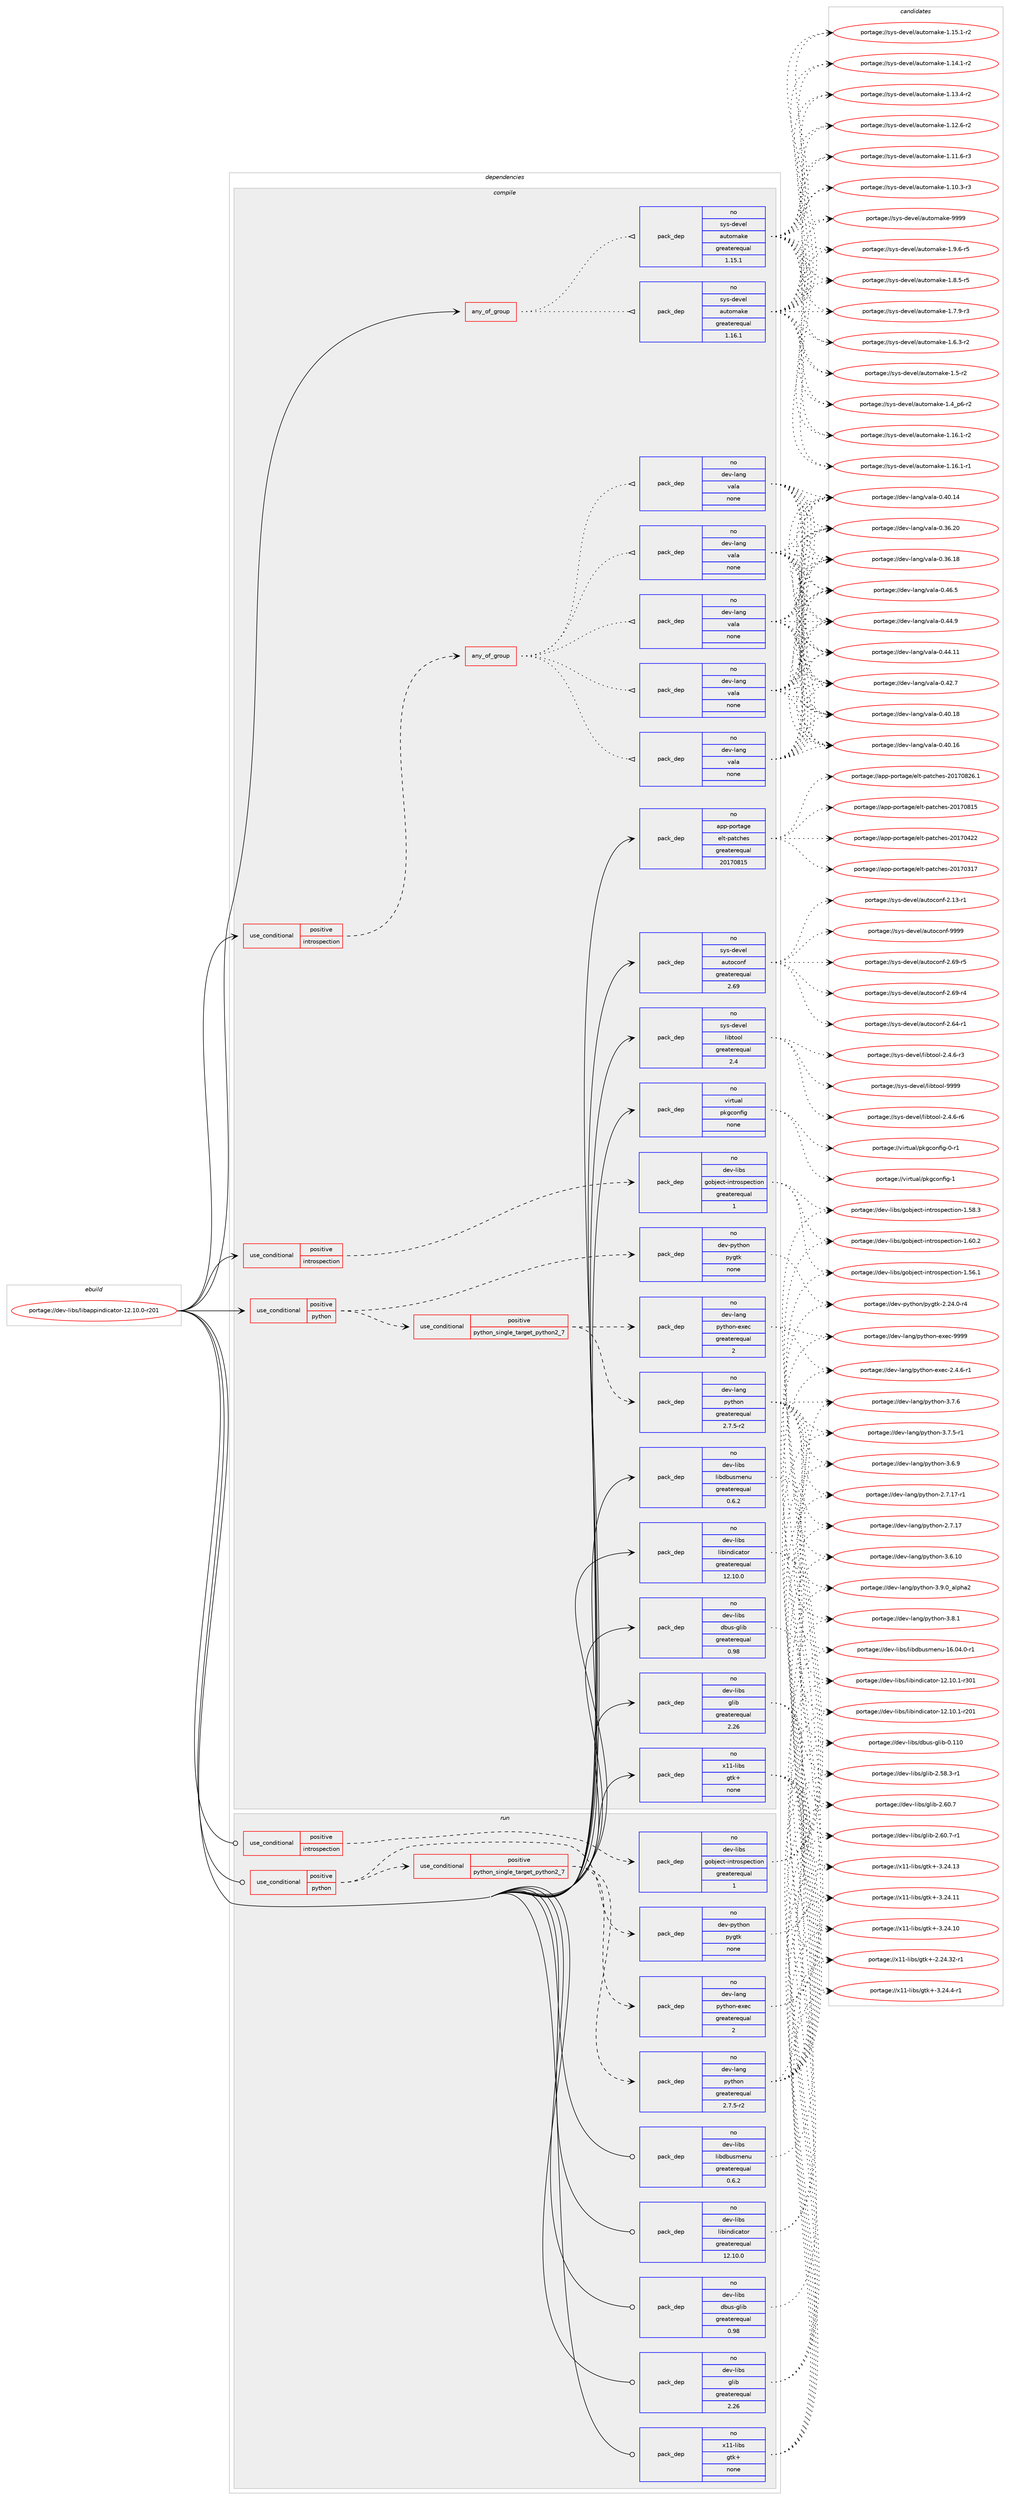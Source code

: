 digraph prolog {

# *************
# Graph options
# *************

newrank=true;
concentrate=true;
compound=true;
graph [rankdir=LR,fontname=Helvetica,fontsize=10,ranksep=1.5];#, ranksep=2.5, nodesep=0.2];
edge  [arrowhead=vee];
node  [fontname=Helvetica,fontsize=10];

# **********
# The ebuild
# **********

subgraph cluster_leftcol {
color=gray;
label=<<i>ebuild</i>>;
id [label="portage://dev-libs/libappindicator-12.10.0-r201", color=red, width=4, href="../dev-libs/libappindicator-12.10.0-r201.svg"];
}

# ****************
# The dependencies
# ****************

subgraph cluster_midcol {
color=gray;
label=<<i>dependencies</i>>;
subgraph cluster_compile {
fillcolor="#eeeeee";
style=filled;
label=<<i>compile</i>>;
subgraph any5075 {
dependency513601 [label=<<TABLE BORDER="0" CELLBORDER="1" CELLSPACING="0" CELLPADDING="4"><TR><TD CELLPADDING="10">any_of_group</TD></TR></TABLE>>, shape=none, color=red];subgraph pack382724 {
dependency513602 [label=<<TABLE BORDER="0" CELLBORDER="1" CELLSPACING="0" CELLPADDING="4" WIDTH="220"><TR><TD ROWSPAN="6" CELLPADDING="30">pack_dep</TD></TR><TR><TD WIDTH="110">no</TD></TR><TR><TD>sys-devel</TD></TR><TR><TD>automake</TD></TR><TR><TD>greaterequal</TD></TR><TR><TD>1.16.1</TD></TR></TABLE>>, shape=none, color=blue];
}
dependency513601:e -> dependency513602:w [weight=20,style="dotted",arrowhead="oinv"];
subgraph pack382725 {
dependency513603 [label=<<TABLE BORDER="0" CELLBORDER="1" CELLSPACING="0" CELLPADDING="4" WIDTH="220"><TR><TD ROWSPAN="6" CELLPADDING="30">pack_dep</TD></TR><TR><TD WIDTH="110">no</TD></TR><TR><TD>sys-devel</TD></TR><TR><TD>automake</TD></TR><TR><TD>greaterequal</TD></TR><TR><TD>1.15.1</TD></TR></TABLE>>, shape=none, color=blue];
}
dependency513601:e -> dependency513603:w [weight=20,style="dotted",arrowhead="oinv"];
}
id:e -> dependency513601:w [weight=20,style="solid",arrowhead="vee"];
subgraph cond125567 {
dependency513604 [label=<<TABLE BORDER="0" CELLBORDER="1" CELLSPACING="0" CELLPADDING="4"><TR><TD ROWSPAN="3" CELLPADDING="10">use_conditional</TD></TR><TR><TD>positive</TD></TR><TR><TD>introspection</TD></TR></TABLE>>, shape=none, color=red];
subgraph any5076 {
dependency513605 [label=<<TABLE BORDER="0" CELLBORDER="1" CELLSPACING="0" CELLPADDING="4"><TR><TD CELLPADDING="10">any_of_group</TD></TR></TABLE>>, shape=none, color=red];subgraph pack382726 {
dependency513606 [label=<<TABLE BORDER="0" CELLBORDER="1" CELLSPACING="0" CELLPADDING="4" WIDTH="220"><TR><TD ROWSPAN="6" CELLPADDING="30">pack_dep</TD></TR><TR><TD WIDTH="110">no</TD></TR><TR><TD>dev-lang</TD></TR><TR><TD>vala</TD></TR><TR><TD>none</TD></TR><TR><TD></TD></TR></TABLE>>, shape=none, color=blue];
}
dependency513605:e -> dependency513606:w [weight=20,style="dotted",arrowhead="oinv"];
subgraph pack382727 {
dependency513607 [label=<<TABLE BORDER="0" CELLBORDER="1" CELLSPACING="0" CELLPADDING="4" WIDTH="220"><TR><TD ROWSPAN="6" CELLPADDING="30">pack_dep</TD></TR><TR><TD WIDTH="110">no</TD></TR><TR><TD>dev-lang</TD></TR><TR><TD>vala</TD></TR><TR><TD>none</TD></TR><TR><TD></TD></TR></TABLE>>, shape=none, color=blue];
}
dependency513605:e -> dependency513607:w [weight=20,style="dotted",arrowhead="oinv"];
subgraph pack382728 {
dependency513608 [label=<<TABLE BORDER="0" CELLBORDER="1" CELLSPACING="0" CELLPADDING="4" WIDTH="220"><TR><TD ROWSPAN="6" CELLPADDING="30">pack_dep</TD></TR><TR><TD WIDTH="110">no</TD></TR><TR><TD>dev-lang</TD></TR><TR><TD>vala</TD></TR><TR><TD>none</TD></TR><TR><TD></TD></TR></TABLE>>, shape=none, color=blue];
}
dependency513605:e -> dependency513608:w [weight=20,style="dotted",arrowhead="oinv"];
subgraph pack382729 {
dependency513609 [label=<<TABLE BORDER="0" CELLBORDER="1" CELLSPACING="0" CELLPADDING="4" WIDTH="220"><TR><TD ROWSPAN="6" CELLPADDING="30">pack_dep</TD></TR><TR><TD WIDTH="110">no</TD></TR><TR><TD>dev-lang</TD></TR><TR><TD>vala</TD></TR><TR><TD>none</TD></TR><TR><TD></TD></TR></TABLE>>, shape=none, color=blue];
}
dependency513605:e -> dependency513609:w [weight=20,style="dotted",arrowhead="oinv"];
subgraph pack382730 {
dependency513610 [label=<<TABLE BORDER="0" CELLBORDER="1" CELLSPACING="0" CELLPADDING="4" WIDTH="220"><TR><TD ROWSPAN="6" CELLPADDING="30">pack_dep</TD></TR><TR><TD WIDTH="110">no</TD></TR><TR><TD>dev-lang</TD></TR><TR><TD>vala</TD></TR><TR><TD>none</TD></TR><TR><TD></TD></TR></TABLE>>, shape=none, color=blue];
}
dependency513605:e -> dependency513610:w [weight=20,style="dotted",arrowhead="oinv"];
}
dependency513604:e -> dependency513605:w [weight=20,style="dashed",arrowhead="vee"];
}
id:e -> dependency513604:w [weight=20,style="solid",arrowhead="vee"];
subgraph cond125568 {
dependency513611 [label=<<TABLE BORDER="0" CELLBORDER="1" CELLSPACING="0" CELLPADDING="4"><TR><TD ROWSPAN="3" CELLPADDING="10">use_conditional</TD></TR><TR><TD>positive</TD></TR><TR><TD>introspection</TD></TR></TABLE>>, shape=none, color=red];
subgraph pack382731 {
dependency513612 [label=<<TABLE BORDER="0" CELLBORDER="1" CELLSPACING="0" CELLPADDING="4" WIDTH="220"><TR><TD ROWSPAN="6" CELLPADDING="30">pack_dep</TD></TR><TR><TD WIDTH="110">no</TD></TR><TR><TD>dev-libs</TD></TR><TR><TD>gobject-introspection</TD></TR><TR><TD>greaterequal</TD></TR><TR><TD>1</TD></TR></TABLE>>, shape=none, color=blue];
}
dependency513611:e -> dependency513612:w [weight=20,style="dashed",arrowhead="vee"];
}
id:e -> dependency513611:w [weight=20,style="solid",arrowhead="vee"];
subgraph cond125569 {
dependency513613 [label=<<TABLE BORDER="0" CELLBORDER="1" CELLSPACING="0" CELLPADDING="4"><TR><TD ROWSPAN="3" CELLPADDING="10">use_conditional</TD></TR><TR><TD>positive</TD></TR><TR><TD>python</TD></TR></TABLE>>, shape=none, color=red];
subgraph cond125570 {
dependency513614 [label=<<TABLE BORDER="0" CELLBORDER="1" CELLSPACING="0" CELLPADDING="4"><TR><TD ROWSPAN="3" CELLPADDING="10">use_conditional</TD></TR><TR><TD>positive</TD></TR><TR><TD>python_single_target_python2_7</TD></TR></TABLE>>, shape=none, color=red];
subgraph pack382732 {
dependency513615 [label=<<TABLE BORDER="0" CELLBORDER="1" CELLSPACING="0" CELLPADDING="4" WIDTH="220"><TR><TD ROWSPAN="6" CELLPADDING="30">pack_dep</TD></TR><TR><TD WIDTH="110">no</TD></TR><TR><TD>dev-lang</TD></TR><TR><TD>python</TD></TR><TR><TD>greaterequal</TD></TR><TR><TD>2.7.5-r2</TD></TR></TABLE>>, shape=none, color=blue];
}
dependency513614:e -> dependency513615:w [weight=20,style="dashed",arrowhead="vee"];
subgraph pack382733 {
dependency513616 [label=<<TABLE BORDER="0" CELLBORDER="1" CELLSPACING="0" CELLPADDING="4" WIDTH="220"><TR><TD ROWSPAN="6" CELLPADDING="30">pack_dep</TD></TR><TR><TD WIDTH="110">no</TD></TR><TR><TD>dev-lang</TD></TR><TR><TD>python-exec</TD></TR><TR><TD>greaterequal</TD></TR><TR><TD>2</TD></TR></TABLE>>, shape=none, color=blue];
}
dependency513614:e -> dependency513616:w [weight=20,style="dashed",arrowhead="vee"];
}
dependency513613:e -> dependency513614:w [weight=20,style="dashed",arrowhead="vee"];
subgraph pack382734 {
dependency513617 [label=<<TABLE BORDER="0" CELLBORDER="1" CELLSPACING="0" CELLPADDING="4" WIDTH="220"><TR><TD ROWSPAN="6" CELLPADDING="30">pack_dep</TD></TR><TR><TD WIDTH="110">no</TD></TR><TR><TD>dev-python</TD></TR><TR><TD>pygtk</TD></TR><TR><TD>none</TD></TR><TR><TD></TD></TR></TABLE>>, shape=none, color=blue];
}
dependency513613:e -> dependency513617:w [weight=20,style="dashed",arrowhead="vee"];
}
id:e -> dependency513613:w [weight=20,style="solid",arrowhead="vee"];
subgraph pack382735 {
dependency513618 [label=<<TABLE BORDER="0" CELLBORDER="1" CELLSPACING="0" CELLPADDING="4" WIDTH="220"><TR><TD ROWSPAN="6" CELLPADDING="30">pack_dep</TD></TR><TR><TD WIDTH="110">no</TD></TR><TR><TD>app-portage</TD></TR><TR><TD>elt-patches</TD></TR><TR><TD>greaterequal</TD></TR><TR><TD>20170815</TD></TR></TABLE>>, shape=none, color=blue];
}
id:e -> dependency513618:w [weight=20,style="solid",arrowhead="vee"];
subgraph pack382736 {
dependency513619 [label=<<TABLE BORDER="0" CELLBORDER="1" CELLSPACING="0" CELLPADDING="4" WIDTH="220"><TR><TD ROWSPAN="6" CELLPADDING="30">pack_dep</TD></TR><TR><TD WIDTH="110">no</TD></TR><TR><TD>dev-libs</TD></TR><TR><TD>dbus-glib</TD></TR><TR><TD>greaterequal</TD></TR><TR><TD>0.98</TD></TR></TABLE>>, shape=none, color=blue];
}
id:e -> dependency513619:w [weight=20,style="solid",arrowhead="vee"];
subgraph pack382737 {
dependency513620 [label=<<TABLE BORDER="0" CELLBORDER="1" CELLSPACING="0" CELLPADDING="4" WIDTH="220"><TR><TD ROWSPAN="6" CELLPADDING="30">pack_dep</TD></TR><TR><TD WIDTH="110">no</TD></TR><TR><TD>dev-libs</TD></TR><TR><TD>glib</TD></TR><TR><TD>greaterequal</TD></TR><TR><TD>2.26</TD></TR></TABLE>>, shape=none, color=blue];
}
id:e -> dependency513620:w [weight=20,style="solid",arrowhead="vee"];
subgraph pack382738 {
dependency513621 [label=<<TABLE BORDER="0" CELLBORDER="1" CELLSPACING="0" CELLPADDING="4" WIDTH="220"><TR><TD ROWSPAN="6" CELLPADDING="30">pack_dep</TD></TR><TR><TD WIDTH="110">no</TD></TR><TR><TD>dev-libs</TD></TR><TR><TD>libdbusmenu</TD></TR><TR><TD>greaterequal</TD></TR><TR><TD>0.6.2</TD></TR></TABLE>>, shape=none, color=blue];
}
id:e -> dependency513621:w [weight=20,style="solid",arrowhead="vee"];
subgraph pack382739 {
dependency513622 [label=<<TABLE BORDER="0" CELLBORDER="1" CELLSPACING="0" CELLPADDING="4" WIDTH="220"><TR><TD ROWSPAN="6" CELLPADDING="30">pack_dep</TD></TR><TR><TD WIDTH="110">no</TD></TR><TR><TD>dev-libs</TD></TR><TR><TD>libindicator</TD></TR><TR><TD>greaterequal</TD></TR><TR><TD>12.10.0</TD></TR></TABLE>>, shape=none, color=blue];
}
id:e -> dependency513622:w [weight=20,style="solid",arrowhead="vee"];
subgraph pack382740 {
dependency513623 [label=<<TABLE BORDER="0" CELLBORDER="1" CELLSPACING="0" CELLPADDING="4" WIDTH="220"><TR><TD ROWSPAN="6" CELLPADDING="30">pack_dep</TD></TR><TR><TD WIDTH="110">no</TD></TR><TR><TD>sys-devel</TD></TR><TR><TD>autoconf</TD></TR><TR><TD>greaterequal</TD></TR><TR><TD>2.69</TD></TR></TABLE>>, shape=none, color=blue];
}
id:e -> dependency513623:w [weight=20,style="solid",arrowhead="vee"];
subgraph pack382741 {
dependency513624 [label=<<TABLE BORDER="0" CELLBORDER="1" CELLSPACING="0" CELLPADDING="4" WIDTH="220"><TR><TD ROWSPAN="6" CELLPADDING="30">pack_dep</TD></TR><TR><TD WIDTH="110">no</TD></TR><TR><TD>sys-devel</TD></TR><TR><TD>libtool</TD></TR><TR><TD>greaterequal</TD></TR><TR><TD>2.4</TD></TR></TABLE>>, shape=none, color=blue];
}
id:e -> dependency513624:w [weight=20,style="solid",arrowhead="vee"];
subgraph pack382742 {
dependency513625 [label=<<TABLE BORDER="0" CELLBORDER="1" CELLSPACING="0" CELLPADDING="4" WIDTH="220"><TR><TD ROWSPAN="6" CELLPADDING="30">pack_dep</TD></TR><TR><TD WIDTH="110">no</TD></TR><TR><TD>virtual</TD></TR><TR><TD>pkgconfig</TD></TR><TR><TD>none</TD></TR><TR><TD></TD></TR></TABLE>>, shape=none, color=blue];
}
id:e -> dependency513625:w [weight=20,style="solid",arrowhead="vee"];
subgraph pack382743 {
dependency513626 [label=<<TABLE BORDER="0" CELLBORDER="1" CELLSPACING="0" CELLPADDING="4" WIDTH="220"><TR><TD ROWSPAN="6" CELLPADDING="30">pack_dep</TD></TR><TR><TD WIDTH="110">no</TD></TR><TR><TD>x11-libs</TD></TR><TR><TD>gtk+</TD></TR><TR><TD>none</TD></TR><TR><TD></TD></TR></TABLE>>, shape=none, color=blue];
}
id:e -> dependency513626:w [weight=20,style="solid",arrowhead="vee"];
}
subgraph cluster_compileandrun {
fillcolor="#eeeeee";
style=filled;
label=<<i>compile and run</i>>;
}
subgraph cluster_run {
fillcolor="#eeeeee";
style=filled;
label=<<i>run</i>>;
subgraph cond125571 {
dependency513627 [label=<<TABLE BORDER="0" CELLBORDER="1" CELLSPACING="0" CELLPADDING="4"><TR><TD ROWSPAN="3" CELLPADDING="10">use_conditional</TD></TR><TR><TD>positive</TD></TR><TR><TD>introspection</TD></TR></TABLE>>, shape=none, color=red];
subgraph pack382744 {
dependency513628 [label=<<TABLE BORDER="0" CELLBORDER="1" CELLSPACING="0" CELLPADDING="4" WIDTH="220"><TR><TD ROWSPAN="6" CELLPADDING="30">pack_dep</TD></TR><TR><TD WIDTH="110">no</TD></TR><TR><TD>dev-libs</TD></TR><TR><TD>gobject-introspection</TD></TR><TR><TD>greaterequal</TD></TR><TR><TD>1</TD></TR></TABLE>>, shape=none, color=blue];
}
dependency513627:e -> dependency513628:w [weight=20,style="dashed",arrowhead="vee"];
}
id:e -> dependency513627:w [weight=20,style="solid",arrowhead="odot"];
subgraph cond125572 {
dependency513629 [label=<<TABLE BORDER="0" CELLBORDER="1" CELLSPACING="0" CELLPADDING="4"><TR><TD ROWSPAN="3" CELLPADDING="10">use_conditional</TD></TR><TR><TD>positive</TD></TR><TR><TD>python</TD></TR></TABLE>>, shape=none, color=red];
subgraph cond125573 {
dependency513630 [label=<<TABLE BORDER="0" CELLBORDER="1" CELLSPACING="0" CELLPADDING="4"><TR><TD ROWSPAN="3" CELLPADDING="10">use_conditional</TD></TR><TR><TD>positive</TD></TR><TR><TD>python_single_target_python2_7</TD></TR></TABLE>>, shape=none, color=red];
subgraph pack382745 {
dependency513631 [label=<<TABLE BORDER="0" CELLBORDER="1" CELLSPACING="0" CELLPADDING="4" WIDTH="220"><TR><TD ROWSPAN="6" CELLPADDING="30">pack_dep</TD></TR><TR><TD WIDTH="110">no</TD></TR><TR><TD>dev-lang</TD></TR><TR><TD>python</TD></TR><TR><TD>greaterequal</TD></TR><TR><TD>2.7.5-r2</TD></TR></TABLE>>, shape=none, color=blue];
}
dependency513630:e -> dependency513631:w [weight=20,style="dashed",arrowhead="vee"];
subgraph pack382746 {
dependency513632 [label=<<TABLE BORDER="0" CELLBORDER="1" CELLSPACING="0" CELLPADDING="4" WIDTH="220"><TR><TD ROWSPAN="6" CELLPADDING="30">pack_dep</TD></TR><TR><TD WIDTH="110">no</TD></TR><TR><TD>dev-lang</TD></TR><TR><TD>python-exec</TD></TR><TR><TD>greaterequal</TD></TR><TR><TD>2</TD></TR></TABLE>>, shape=none, color=blue];
}
dependency513630:e -> dependency513632:w [weight=20,style="dashed",arrowhead="vee"];
}
dependency513629:e -> dependency513630:w [weight=20,style="dashed",arrowhead="vee"];
subgraph pack382747 {
dependency513633 [label=<<TABLE BORDER="0" CELLBORDER="1" CELLSPACING="0" CELLPADDING="4" WIDTH="220"><TR><TD ROWSPAN="6" CELLPADDING="30">pack_dep</TD></TR><TR><TD WIDTH="110">no</TD></TR><TR><TD>dev-python</TD></TR><TR><TD>pygtk</TD></TR><TR><TD>none</TD></TR><TR><TD></TD></TR></TABLE>>, shape=none, color=blue];
}
dependency513629:e -> dependency513633:w [weight=20,style="dashed",arrowhead="vee"];
}
id:e -> dependency513629:w [weight=20,style="solid",arrowhead="odot"];
subgraph pack382748 {
dependency513634 [label=<<TABLE BORDER="0" CELLBORDER="1" CELLSPACING="0" CELLPADDING="4" WIDTH="220"><TR><TD ROWSPAN="6" CELLPADDING="30">pack_dep</TD></TR><TR><TD WIDTH="110">no</TD></TR><TR><TD>dev-libs</TD></TR><TR><TD>dbus-glib</TD></TR><TR><TD>greaterequal</TD></TR><TR><TD>0.98</TD></TR></TABLE>>, shape=none, color=blue];
}
id:e -> dependency513634:w [weight=20,style="solid",arrowhead="odot"];
subgraph pack382749 {
dependency513635 [label=<<TABLE BORDER="0" CELLBORDER="1" CELLSPACING="0" CELLPADDING="4" WIDTH="220"><TR><TD ROWSPAN="6" CELLPADDING="30">pack_dep</TD></TR><TR><TD WIDTH="110">no</TD></TR><TR><TD>dev-libs</TD></TR><TR><TD>glib</TD></TR><TR><TD>greaterequal</TD></TR><TR><TD>2.26</TD></TR></TABLE>>, shape=none, color=blue];
}
id:e -> dependency513635:w [weight=20,style="solid",arrowhead="odot"];
subgraph pack382750 {
dependency513636 [label=<<TABLE BORDER="0" CELLBORDER="1" CELLSPACING="0" CELLPADDING="4" WIDTH="220"><TR><TD ROWSPAN="6" CELLPADDING="30">pack_dep</TD></TR><TR><TD WIDTH="110">no</TD></TR><TR><TD>dev-libs</TD></TR><TR><TD>libdbusmenu</TD></TR><TR><TD>greaterequal</TD></TR><TR><TD>0.6.2</TD></TR></TABLE>>, shape=none, color=blue];
}
id:e -> dependency513636:w [weight=20,style="solid",arrowhead="odot"];
subgraph pack382751 {
dependency513637 [label=<<TABLE BORDER="0" CELLBORDER="1" CELLSPACING="0" CELLPADDING="4" WIDTH="220"><TR><TD ROWSPAN="6" CELLPADDING="30">pack_dep</TD></TR><TR><TD WIDTH="110">no</TD></TR><TR><TD>dev-libs</TD></TR><TR><TD>libindicator</TD></TR><TR><TD>greaterequal</TD></TR><TR><TD>12.10.0</TD></TR></TABLE>>, shape=none, color=blue];
}
id:e -> dependency513637:w [weight=20,style="solid",arrowhead="odot"];
subgraph pack382752 {
dependency513638 [label=<<TABLE BORDER="0" CELLBORDER="1" CELLSPACING="0" CELLPADDING="4" WIDTH="220"><TR><TD ROWSPAN="6" CELLPADDING="30">pack_dep</TD></TR><TR><TD WIDTH="110">no</TD></TR><TR><TD>x11-libs</TD></TR><TR><TD>gtk+</TD></TR><TR><TD>none</TD></TR><TR><TD></TD></TR></TABLE>>, shape=none, color=blue];
}
id:e -> dependency513638:w [weight=20,style="solid",arrowhead="odot"];
}
}

# **************
# The candidates
# **************

subgraph cluster_choices {
rank=same;
color=gray;
label=<<i>candidates</i>>;

subgraph choice382724 {
color=black;
nodesep=1;
choice115121115451001011181011084797117116111109971071014557575757 [label="portage://sys-devel/automake-9999", color=red, width=4,href="../sys-devel/automake-9999.svg"];
choice115121115451001011181011084797117116111109971071014549465746544511453 [label="portage://sys-devel/automake-1.9.6-r5", color=red, width=4,href="../sys-devel/automake-1.9.6-r5.svg"];
choice115121115451001011181011084797117116111109971071014549465646534511453 [label="portage://sys-devel/automake-1.8.5-r5", color=red, width=4,href="../sys-devel/automake-1.8.5-r5.svg"];
choice115121115451001011181011084797117116111109971071014549465546574511451 [label="portage://sys-devel/automake-1.7.9-r3", color=red, width=4,href="../sys-devel/automake-1.7.9-r3.svg"];
choice115121115451001011181011084797117116111109971071014549465446514511450 [label="portage://sys-devel/automake-1.6.3-r2", color=red, width=4,href="../sys-devel/automake-1.6.3-r2.svg"];
choice11512111545100101118101108479711711611110997107101454946534511450 [label="portage://sys-devel/automake-1.5-r2", color=red, width=4,href="../sys-devel/automake-1.5-r2.svg"];
choice115121115451001011181011084797117116111109971071014549465295112544511450 [label="portage://sys-devel/automake-1.4_p6-r2", color=red, width=4,href="../sys-devel/automake-1.4_p6-r2.svg"];
choice11512111545100101118101108479711711611110997107101454946495446494511450 [label="portage://sys-devel/automake-1.16.1-r2", color=red, width=4,href="../sys-devel/automake-1.16.1-r2.svg"];
choice11512111545100101118101108479711711611110997107101454946495446494511449 [label="portage://sys-devel/automake-1.16.1-r1", color=red, width=4,href="../sys-devel/automake-1.16.1-r1.svg"];
choice11512111545100101118101108479711711611110997107101454946495346494511450 [label="portage://sys-devel/automake-1.15.1-r2", color=red, width=4,href="../sys-devel/automake-1.15.1-r2.svg"];
choice11512111545100101118101108479711711611110997107101454946495246494511450 [label="portage://sys-devel/automake-1.14.1-r2", color=red, width=4,href="../sys-devel/automake-1.14.1-r2.svg"];
choice11512111545100101118101108479711711611110997107101454946495146524511450 [label="portage://sys-devel/automake-1.13.4-r2", color=red, width=4,href="../sys-devel/automake-1.13.4-r2.svg"];
choice11512111545100101118101108479711711611110997107101454946495046544511450 [label="portage://sys-devel/automake-1.12.6-r2", color=red, width=4,href="../sys-devel/automake-1.12.6-r2.svg"];
choice11512111545100101118101108479711711611110997107101454946494946544511451 [label="portage://sys-devel/automake-1.11.6-r3", color=red, width=4,href="../sys-devel/automake-1.11.6-r3.svg"];
choice11512111545100101118101108479711711611110997107101454946494846514511451 [label="portage://sys-devel/automake-1.10.3-r3", color=red, width=4,href="../sys-devel/automake-1.10.3-r3.svg"];
dependency513602:e -> choice115121115451001011181011084797117116111109971071014557575757:w [style=dotted,weight="100"];
dependency513602:e -> choice115121115451001011181011084797117116111109971071014549465746544511453:w [style=dotted,weight="100"];
dependency513602:e -> choice115121115451001011181011084797117116111109971071014549465646534511453:w [style=dotted,weight="100"];
dependency513602:e -> choice115121115451001011181011084797117116111109971071014549465546574511451:w [style=dotted,weight="100"];
dependency513602:e -> choice115121115451001011181011084797117116111109971071014549465446514511450:w [style=dotted,weight="100"];
dependency513602:e -> choice11512111545100101118101108479711711611110997107101454946534511450:w [style=dotted,weight="100"];
dependency513602:e -> choice115121115451001011181011084797117116111109971071014549465295112544511450:w [style=dotted,weight="100"];
dependency513602:e -> choice11512111545100101118101108479711711611110997107101454946495446494511450:w [style=dotted,weight="100"];
dependency513602:e -> choice11512111545100101118101108479711711611110997107101454946495446494511449:w [style=dotted,weight="100"];
dependency513602:e -> choice11512111545100101118101108479711711611110997107101454946495346494511450:w [style=dotted,weight="100"];
dependency513602:e -> choice11512111545100101118101108479711711611110997107101454946495246494511450:w [style=dotted,weight="100"];
dependency513602:e -> choice11512111545100101118101108479711711611110997107101454946495146524511450:w [style=dotted,weight="100"];
dependency513602:e -> choice11512111545100101118101108479711711611110997107101454946495046544511450:w [style=dotted,weight="100"];
dependency513602:e -> choice11512111545100101118101108479711711611110997107101454946494946544511451:w [style=dotted,weight="100"];
dependency513602:e -> choice11512111545100101118101108479711711611110997107101454946494846514511451:w [style=dotted,weight="100"];
}
subgraph choice382725 {
color=black;
nodesep=1;
choice115121115451001011181011084797117116111109971071014557575757 [label="portage://sys-devel/automake-9999", color=red, width=4,href="../sys-devel/automake-9999.svg"];
choice115121115451001011181011084797117116111109971071014549465746544511453 [label="portage://sys-devel/automake-1.9.6-r5", color=red, width=4,href="../sys-devel/automake-1.9.6-r5.svg"];
choice115121115451001011181011084797117116111109971071014549465646534511453 [label="portage://sys-devel/automake-1.8.5-r5", color=red, width=4,href="../sys-devel/automake-1.8.5-r5.svg"];
choice115121115451001011181011084797117116111109971071014549465546574511451 [label="portage://sys-devel/automake-1.7.9-r3", color=red, width=4,href="../sys-devel/automake-1.7.9-r3.svg"];
choice115121115451001011181011084797117116111109971071014549465446514511450 [label="portage://sys-devel/automake-1.6.3-r2", color=red, width=4,href="../sys-devel/automake-1.6.3-r2.svg"];
choice11512111545100101118101108479711711611110997107101454946534511450 [label="portage://sys-devel/automake-1.5-r2", color=red, width=4,href="../sys-devel/automake-1.5-r2.svg"];
choice115121115451001011181011084797117116111109971071014549465295112544511450 [label="portage://sys-devel/automake-1.4_p6-r2", color=red, width=4,href="../sys-devel/automake-1.4_p6-r2.svg"];
choice11512111545100101118101108479711711611110997107101454946495446494511450 [label="portage://sys-devel/automake-1.16.1-r2", color=red, width=4,href="../sys-devel/automake-1.16.1-r2.svg"];
choice11512111545100101118101108479711711611110997107101454946495446494511449 [label="portage://sys-devel/automake-1.16.1-r1", color=red, width=4,href="../sys-devel/automake-1.16.1-r1.svg"];
choice11512111545100101118101108479711711611110997107101454946495346494511450 [label="portage://sys-devel/automake-1.15.1-r2", color=red, width=4,href="../sys-devel/automake-1.15.1-r2.svg"];
choice11512111545100101118101108479711711611110997107101454946495246494511450 [label="portage://sys-devel/automake-1.14.1-r2", color=red, width=4,href="../sys-devel/automake-1.14.1-r2.svg"];
choice11512111545100101118101108479711711611110997107101454946495146524511450 [label="portage://sys-devel/automake-1.13.4-r2", color=red, width=4,href="../sys-devel/automake-1.13.4-r2.svg"];
choice11512111545100101118101108479711711611110997107101454946495046544511450 [label="portage://sys-devel/automake-1.12.6-r2", color=red, width=4,href="../sys-devel/automake-1.12.6-r2.svg"];
choice11512111545100101118101108479711711611110997107101454946494946544511451 [label="portage://sys-devel/automake-1.11.6-r3", color=red, width=4,href="../sys-devel/automake-1.11.6-r3.svg"];
choice11512111545100101118101108479711711611110997107101454946494846514511451 [label="portage://sys-devel/automake-1.10.3-r3", color=red, width=4,href="../sys-devel/automake-1.10.3-r3.svg"];
dependency513603:e -> choice115121115451001011181011084797117116111109971071014557575757:w [style=dotted,weight="100"];
dependency513603:e -> choice115121115451001011181011084797117116111109971071014549465746544511453:w [style=dotted,weight="100"];
dependency513603:e -> choice115121115451001011181011084797117116111109971071014549465646534511453:w [style=dotted,weight="100"];
dependency513603:e -> choice115121115451001011181011084797117116111109971071014549465546574511451:w [style=dotted,weight="100"];
dependency513603:e -> choice115121115451001011181011084797117116111109971071014549465446514511450:w [style=dotted,weight="100"];
dependency513603:e -> choice11512111545100101118101108479711711611110997107101454946534511450:w [style=dotted,weight="100"];
dependency513603:e -> choice115121115451001011181011084797117116111109971071014549465295112544511450:w [style=dotted,weight="100"];
dependency513603:e -> choice11512111545100101118101108479711711611110997107101454946495446494511450:w [style=dotted,weight="100"];
dependency513603:e -> choice11512111545100101118101108479711711611110997107101454946495446494511449:w [style=dotted,weight="100"];
dependency513603:e -> choice11512111545100101118101108479711711611110997107101454946495346494511450:w [style=dotted,weight="100"];
dependency513603:e -> choice11512111545100101118101108479711711611110997107101454946495246494511450:w [style=dotted,weight="100"];
dependency513603:e -> choice11512111545100101118101108479711711611110997107101454946495146524511450:w [style=dotted,weight="100"];
dependency513603:e -> choice11512111545100101118101108479711711611110997107101454946495046544511450:w [style=dotted,weight="100"];
dependency513603:e -> choice11512111545100101118101108479711711611110997107101454946494946544511451:w [style=dotted,weight="100"];
dependency513603:e -> choice11512111545100101118101108479711711611110997107101454946494846514511451:w [style=dotted,weight="100"];
}
subgraph choice382726 {
color=black;
nodesep=1;
choice100101118451089711010347118971089745484652544653 [label="portage://dev-lang/vala-0.46.5", color=red, width=4,href="../dev-lang/vala-0.46.5.svg"];
choice100101118451089711010347118971089745484652524657 [label="portage://dev-lang/vala-0.44.9", color=red, width=4,href="../dev-lang/vala-0.44.9.svg"];
choice10010111845108971101034711897108974548465252464949 [label="portage://dev-lang/vala-0.44.11", color=red, width=4,href="../dev-lang/vala-0.44.11.svg"];
choice100101118451089711010347118971089745484652504655 [label="portage://dev-lang/vala-0.42.7", color=red, width=4,href="../dev-lang/vala-0.42.7.svg"];
choice10010111845108971101034711897108974548465248464956 [label="portage://dev-lang/vala-0.40.18", color=red, width=4,href="../dev-lang/vala-0.40.18.svg"];
choice10010111845108971101034711897108974548465248464954 [label="portage://dev-lang/vala-0.40.16", color=red, width=4,href="../dev-lang/vala-0.40.16.svg"];
choice10010111845108971101034711897108974548465248464952 [label="portage://dev-lang/vala-0.40.14", color=red, width=4,href="../dev-lang/vala-0.40.14.svg"];
choice10010111845108971101034711897108974548465154465048 [label="portage://dev-lang/vala-0.36.20", color=red, width=4,href="../dev-lang/vala-0.36.20.svg"];
choice10010111845108971101034711897108974548465154464956 [label="portage://dev-lang/vala-0.36.18", color=red, width=4,href="../dev-lang/vala-0.36.18.svg"];
dependency513606:e -> choice100101118451089711010347118971089745484652544653:w [style=dotted,weight="100"];
dependency513606:e -> choice100101118451089711010347118971089745484652524657:w [style=dotted,weight="100"];
dependency513606:e -> choice10010111845108971101034711897108974548465252464949:w [style=dotted,weight="100"];
dependency513606:e -> choice100101118451089711010347118971089745484652504655:w [style=dotted,weight="100"];
dependency513606:e -> choice10010111845108971101034711897108974548465248464956:w [style=dotted,weight="100"];
dependency513606:e -> choice10010111845108971101034711897108974548465248464954:w [style=dotted,weight="100"];
dependency513606:e -> choice10010111845108971101034711897108974548465248464952:w [style=dotted,weight="100"];
dependency513606:e -> choice10010111845108971101034711897108974548465154465048:w [style=dotted,weight="100"];
dependency513606:e -> choice10010111845108971101034711897108974548465154464956:w [style=dotted,weight="100"];
}
subgraph choice382727 {
color=black;
nodesep=1;
choice100101118451089711010347118971089745484652544653 [label="portage://dev-lang/vala-0.46.5", color=red, width=4,href="../dev-lang/vala-0.46.5.svg"];
choice100101118451089711010347118971089745484652524657 [label="portage://dev-lang/vala-0.44.9", color=red, width=4,href="../dev-lang/vala-0.44.9.svg"];
choice10010111845108971101034711897108974548465252464949 [label="portage://dev-lang/vala-0.44.11", color=red, width=4,href="../dev-lang/vala-0.44.11.svg"];
choice100101118451089711010347118971089745484652504655 [label="portage://dev-lang/vala-0.42.7", color=red, width=4,href="../dev-lang/vala-0.42.7.svg"];
choice10010111845108971101034711897108974548465248464956 [label="portage://dev-lang/vala-0.40.18", color=red, width=4,href="../dev-lang/vala-0.40.18.svg"];
choice10010111845108971101034711897108974548465248464954 [label="portage://dev-lang/vala-0.40.16", color=red, width=4,href="../dev-lang/vala-0.40.16.svg"];
choice10010111845108971101034711897108974548465248464952 [label="portage://dev-lang/vala-0.40.14", color=red, width=4,href="../dev-lang/vala-0.40.14.svg"];
choice10010111845108971101034711897108974548465154465048 [label="portage://dev-lang/vala-0.36.20", color=red, width=4,href="../dev-lang/vala-0.36.20.svg"];
choice10010111845108971101034711897108974548465154464956 [label="portage://dev-lang/vala-0.36.18", color=red, width=4,href="../dev-lang/vala-0.36.18.svg"];
dependency513607:e -> choice100101118451089711010347118971089745484652544653:w [style=dotted,weight="100"];
dependency513607:e -> choice100101118451089711010347118971089745484652524657:w [style=dotted,weight="100"];
dependency513607:e -> choice10010111845108971101034711897108974548465252464949:w [style=dotted,weight="100"];
dependency513607:e -> choice100101118451089711010347118971089745484652504655:w [style=dotted,weight="100"];
dependency513607:e -> choice10010111845108971101034711897108974548465248464956:w [style=dotted,weight="100"];
dependency513607:e -> choice10010111845108971101034711897108974548465248464954:w [style=dotted,weight="100"];
dependency513607:e -> choice10010111845108971101034711897108974548465248464952:w [style=dotted,weight="100"];
dependency513607:e -> choice10010111845108971101034711897108974548465154465048:w [style=dotted,weight="100"];
dependency513607:e -> choice10010111845108971101034711897108974548465154464956:w [style=dotted,weight="100"];
}
subgraph choice382728 {
color=black;
nodesep=1;
choice100101118451089711010347118971089745484652544653 [label="portage://dev-lang/vala-0.46.5", color=red, width=4,href="../dev-lang/vala-0.46.5.svg"];
choice100101118451089711010347118971089745484652524657 [label="portage://dev-lang/vala-0.44.9", color=red, width=4,href="../dev-lang/vala-0.44.9.svg"];
choice10010111845108971101034711897108974548465252464949 [label="portage://dev-lang/vala-0.44.11", color=red, width=4,href="../dev-lang/vala-0.44.11.svg"];
choice100101118451089711010347118971089745484652504655 [label="portage://dev-lang/vala-0.42.7", color=red, width=4,href="../dev-lang/vala-0.42.7.svg"];
choice10010111845108971101034711897108974548465248464956 [label="portage://dev-lang/vala-0.40.18", color=red, width=4,href="../dev-lang/vala-0.40.18.svg"];
choice10010111845108971101034711897108974548465248464954 [label="portage://dev-lang/vala-0.40.16", color=red, width=4,href="../dev-lang/vala-0.40.16.svg"];
choice10010111845108971101034711897108974548465248464952 [label="portage://dev-lang/vala-0.40.14", color=red, width=4,href="../dev-lang/vala-0.40.14.svg"];
choice10010111845108971101034711897108974548465154465048 [label="portage://dev-lang/vala-0.36.20", color=red, width=4,href="../dev-lang/vala-0.36.20.svg"];
choice10010111845108971101034711897108974548465154464956 [label="portage://dev-lang/vala-0.36.18", color=red, width=4,href="../dev-lang/vala-0.36.18.svg"];
dependency513608:e -> choice100101118451089711010347118971089745484652544653:w [style=dotted,weight="100"];
dependency513608:e -> choice100101118451089711010347118971089745484652524657:w [style=dotted,weight="100"];
dependency513608:e -> choice10010111845108971101034711897108974548465252464949:w [style=dotted,weight="100"];
dependency513608:e -> choice100101118451089711010347118971089745484652504655:w [style=dotted,weight="100"];
dependency513608:e -> choice10010111845108971101034711897108974548465248464956:w [style=dotted,weight="100"];
dependency513608:e -> choice10010111845108971101034711897108974548465248464954:w [style=dotted,weight="100"];
dependency513608:e -> choice10010111845108971101034711897108974548465248464952:w [style=dotted,weight="100"];
dependency513608:e -> choice10010111845108971101034711897108974548465154465048:w [style=dotted,weight="100"];
dependency513608:e -> choice10010111845108971101034711897108974548465154464956:w [style=dotted,weight="100"];
}
subgraph choice382729 {
color=black;
nodesep=1;
choice100101118451089711010347118971089745484652544653 [label="portage://dev-lang/vala-0.46.5", color=red, width=4,href="../dev-lang/vala-0.46.5.svg"];
choice100101118451089711010347118971089745484652524657 [label="portage://dev-lang/vala-0.44.9", color=red, width=4,href="../dev-lang/vala-0.44.9.svg"];
choice10010111845108971101034711897108974548465252464949 [label="portage://dev-lang/vala-0.44.11", color=red, width=4,href="../dev-lang/vala-0.44.11.svg"];
choice100101118451089711010347118971089745484652504655 [label="portage://dev-lang/vala-0.42.7", color=red, width=4,href="../dev-lang/vala-0.42.7.svg"];
choice10010111845108971101034711897108974548465248464956 [label="portage://dev-lang/vala-0.40.18", color=red, width=4,href="../dev-lang/vala-0.40.18.svg"];
choice10010111845108971101034711897108974548465248464954 [label="portage://dev-lang/vala-0.40.16", color=red, width=4,href="../dev-lang/vala-0.40.16.svg"];
choice10010111845108971101034711897108974548465248464952 [label="portage://dev-lang/vala-0.40.14", color=red, width=4,href="../dev-lang/vala-0.40.14.svg"];
choice10010111845108971101034711897108974548465154465048 [label="portage://dev-lang/vala-0.36.20", color=red, width=4,href="../dev-lang/vala-0.36.20.svg"];
choice10010111845108971101034711897108974548465154464956 [label="portage://dev-lang/vala-0.36.18", color=red, width=4,href="../dev-lang/vala-0.36.18.svg"];
dependency513609:e -> choice100101118451089711010347118971089745484652544653:w [style=dotted,weight="100"];
dependency513609:e -> choice100101118451089711010347118971089745484652524657:w [style=dotted,weight="100"];
dependency513609:e -> choice10010111845108971101034711897108974548465252464949:w [style=dotted,weight="100"];
dependency513609:e -> choice100101118451089711010347118971089745484652504655:w [style=dotted,weight="100"];
dependency513609:e -> choice10010111845108971101034711897108974548465248464956:w [style=dotted,weight="100"];
dependency513609:e -> choice10010111845108971101034711897108974548465248464954:w [style=dotted,weight="100"];
dependency513609:e -> choice10010111845108971101034711897108974548465248464952:w [style=dotted,weight="100"];
dependency513609:e -> choice10010111845108971101034711897108974548465154465048:w [style=dotted,weight="100"];
dependency513609:e -> choice10010111845108971101034711897108974548465154464956:w [style=dotted,weight="100"];
}
subgraph choice382730 {
color=black;
nodesep=1;
choice100101118451089711010347118971089745484652544653 [label="portage://dev-lang/vala-0.46.5", color=red, width=4,href="../dev-lang/vala-0.46.5.svg"];
choice100101118451089711010347118971089745484652524657 [label="portage://dev-lang/vala-0.44.9", color=red, width=4,href="../dev-lang/vala-0.44.9.svg"];
choice10010111845108971101034711897108974548465252464949 [label="portage://dev-lang/vala-0.44.11", color=red, width=4,href="../dev-lang/vala-0.44.11.svg"];
choice100101118451089711010347118971089745484652504655 [label="portage://dev-lang/vala-0.42.7", color=red, width=4,href="../dev-lang/vala-0.42.7.svg"];
choice10010111845108971101034711897108974548465248464956 [label="portage://dev-lang/vala-0.40.18", color=red, width=4,href="../dev-lang/vala-0.40.18.svg"];
choice10010111845108971101034711897108974548465248464954 [label="portage://dev-lang/vala-0.40.16", color=red, width=4,href="../dev-lang/vala-0.40.16.svg"];
choice10010111845108971101034711897108974548465248464952 [label="portage://dev-lang/vala-0.40.14", color=red, width=4,href="../dev-lang/vala-0.40.14.svg"];
choice10010111845108971101034711897108974548465154465048 [label="portage://dev-lang/vala-0.36.20", color=red, width=4,href="../dev-lang/vala-0.36.20.svg"];
choice10010111845108971101034711897108974548465154464956 [label="portage://dev-lang/vala-0.36.18", color=red, width=4,href="../dev-lang/vala-0.36.18.svg"];
dependency513610:e -> choice100101118451089711010347118971089745484652544653:w [style=dotted,weight="100"];
dependency513610:e -> choice100101118451089711010347118971089745484652524657:w [style=dotted,weight="100"];
dependency513610:e -> choice10010111845108971101034711897108974548465252464949:w [style=dotted,weight="100"];
dependency513610:e -> choice100101118451089711010347118971089745484652504655:w [style=dotted,weight="100"];
dependency513610:e -> choice10010111845108971101034711897108974548465248464956:w [style=dotted,weight="100"];
dependency513610:e -> choice10010111845108971101034711897108974548465248464954:w [style=dotted,weight="100"];
dependency513610:e -> choice10010111845108971101034711897108974548465248464952:w [style=dotted,weight="100"];
dependency513610:e -> choice10010111845108971101034711897108974548465154465048:w [style=dotted,weight="100"];
dependency513610:e -> choice10010111845108971101034711897108974548465154464956:w [style=dotted,weight="100"];
}
subgraph choice382731 {
color=black;
nodesep=1;
choice1001011184510810598115471031119810610199116451051101161141111151121019911610511111045494654484650 [label="portage://dev-libs/gobject-introspection-1.60.2", color=red, width=4,href="../dev-libs/gobject-introspection-1.60.2.svg"];
choice1001011184510810598115471031119810610199116451051101161141111151121019911610511111045494653564651 [label="portage://dev-libs/gobject-introspection-1.58.3", color=red, width=4,href="../dev-libs/gobject-introspection-1.58.3.svg"];
choice1001011184510810598115471031119810610199116451051101161141111151121019911610511111045494653544649 [label="portage://dev-libs/gobject-introspection-1.56.1", color=red, width=4,href="../dev-libs/gobject-introspection-1.56.1.svg"];
dependency513612:e -> choice1001011184510810598115471031119810610199116451051101161141111151121019911610511111045494654484650:w [style=dotted,weight="100"];
dependency513612:e -> choice1001011184510810598115471031119810610199116451051101161141111151121019911610511111045494653564651:w [style=dotted,weight="100"];
dependency513612:e -> choice1001011184510810598115471031119810610199116451051101161141111151121019911610511111045494653544649:w [style=dotted,weight="100"];
}
subgraph choice382732 {
color=black;
nodesep=1;
choice10010111845108971101034711212111610411111045514657464895971081121049750 [label="portage://dev-lang/python-3.9.0_alpha2", color=red, width=4,href="../dev-lang/python-3.9.0_alpha2.svg"];
choice100101118451089711010347112121116104111110455146564649 [label="portage://dev-lang/python-3.8.1", color=red, width=4,href="../dev-lang/python-3.8.1.svg"];
choice100101118451089711010347112121116104111110455146554654 [label="portage://dev-lang/python-3.7.6", color=red, width=4,href="../dev-lang/python-3.7.6.svg"];
choice1001011184510897110103471121211161041111104551465546534511449 [label="portage://dev-lang/python-3.7.5-r1", color=red, width=4,href="../dev-lang/python-3.7.5-r1.svg"];
choice100101118451089711010347112121116104111110455146544657 [label="portage://dev-lang/python-3.6.9", color=red, width=4,href="../dev-lang/python-3.6.9.svg"];
choice10010111845108971101034711212111610411111045514654464948 [label="portage://dev-lang/python-3.6.10", color=red, width=4,href="../dev-lang/python-3.6.10.svg"];
choice100101118451089711010347112121116104111110455046554649554511449 [label="portage://dev-lang/python-2.7.17-r1", color=red, width=4,href="../dev-lang/python-2.7.17-r1.svg"];
choice10010111845108971101034711212111610411111045504655464955 [label="portage://dev-lang/python-2.7.17", color=red, width=4,href="../dev-lang/python-2.7.17.svg"];
dependency513615:e -> choice10010111845108971101034711212111610411111045514657464895971081121049750:w [style=dotted,weight="100"];
dependency513615:e -> choice100101118451089711010347112121116104111110455146564649:w [style=dotted,weight="100"];
dependency513615:e -> choice100101118451089711010347112121116104111110455146554654:w [style=dotted,weight="100"];
dependency513615:e -> choice1001011184510897110103471121211161041111104551465546534511449:w [style=dotted,weight="100"];
dependency513615:e -> choice100101118451089711010347112121116104111110455146544657:w [style=dotted,weight="100"];
dependency513615:e -> choice10010111845108971101034711212111610411111045514654464948:w [style=dotted,weight="100"];
dependency513615:e -> choice100101118451089711010347112121116104111110455046554649554511449:w [style=dotted,weight="100"];
dependency513615:e -> choice10010111845108971101034711212111610411111045504655464955:w [style=dotted,weight="100"];
}
subgraph choice382733 {
color=black;
nodesep=1;
choice10010111845108971101034711212111610411111045101120101994557575757 [label="portage://dev-lang/python-exec-9999", color=red, width=4,href="../dev-lang/python-exec-9999.svg"];
choice10010111845108971101034711212111610411111045101120101994550465246544511449 [label="portage://dev-lang/python-exec-2.4.6-r1", color=red, width=4,href="../dev-lang/python-exec-2.4.6-r1.svg"];
dependency513616:e -> choice10010111845108971101034711212111610411111045101120101994557575757:w [style=dotted,weight="100"];
dependency513616:e -> choice10010111845108971101034711212111610411111045101120101994550465246544511449:w [style=dotted,weight="100"];
}
subgraph choice382734 {
color=black;
nodesep=1;
choice1001011184511212111610411111047112121103116107455046505246484511452 [label="portage://dev-python/pygtk-2.24.0-r4", color=red, width=4,href="../dev-python/pygtk-2.24.0-r4.svg"];
dependency513617:e -> choice1001011184511212111610411111047112121103116107455046505246484511452:w [style=dotted,weight="100"];
}
subgraph choice382735 {
color=black;
nodesep=1;
choice971121124511211111411697103101471011081164511297116991041011154550484955485650544649 [label="portage://app-portage/elt-patches-20170826.1", color=red, width=4,href="../app-portage/elt-patches-20170826.1.svg"];
choice97112112451121111141169710310147101108116451129711699104101115455048495548564953 [label="portage://app-portage/elt-patches-20170815", color=red, width=4,href="../app-portage/elt-patches-20170815.svg"];
choice97112112451121111141169710310147101108116451129711699104101115455048495548525050 [label="portage://app-portage/elt-patches-20170422", color=red, width=4,href="../app-portage/elt-patches-20170422.svg"];
choice97112112451121111141169710310147101108116451129711699104101115455048495548514955 [label="portage://app-portage/elt-patches-20170317", color=red, width=4,href="../app-portage/elt-patches-20170317.svg"];
dependency513618:e -> choice971121124511211111411697103101471011081164511297116991041011154550484955485650544649:w [style=dotted,weight="100"];
dependency513618:e -> choice97112112451121111141169710310147101108116451129711699104101115455048495548564953:w [style=dotted,weight="100"];
dependency513618:e -> choice97112112451121111141169710310147101108116451129711699104101115455048495548525050:w [style=dotted,weight="100"];
dependency513618:e -> choice97112112451121111141169710310147101108116451129711699104101115455048495548514955:w [style=dotted,weight="100"];
}
subgraph choice382736 {
color=black;
nodesep=1;
choice100101118451081059811547100981171154510310810598454846494948 [label="portage://dev-libs/dbus-glib-0.110", color=red, width=4,href="../dev-libs/dbus-glib-0.110.svg"];
dependency513619:e -> choice100101118451081059811547100981171154510310810598454846494948:w [style=dotted,weight="100"];
}
subgraph choice382737 {
color=black;
nodesep=1;
choice10010111845108105981154710310810598455046544846554511449 [label="portage://dev-libs/glib-2.60.7-r1", color=red, width=4,href="../dev-libs/glib-2.60.7-r1.svg"];
choice1001011184510810598115471031081059845504654484655 [label="portage://dev-libs/glib-2.60.7", color=red, width=4,href="../dev-libs/glib-2.60.7.svg"];
choice10010111845108105981154710310810598455046535646514511449 [label="portage://dev-libs/glib-2.58.3-r1", color=red, width=4,href="../dev-libs/glib-2.58.3-r1.svg"];
dependency513620:e -> choice10010111845108105981154710310810598455046544846554511449:w [style=dotted,weight="100"];
dependency513620:e -> choice1001011184510810598115471031081059845504654484655:w [style=dotted,weight="100"];
dependency513620:e -> choice10010111845108105981154710310810598455046535646514511449:w [style=dotted,weight="100"];
}
subgraph choice382738 {
color=black;
nodesep=1;
choice100101118451081059811547108105981009811711510910111011745495446485246484511449 [label="portage://dev-libs/libdbusmenu-16.04.0-r1", color=red, width=4,href="../dev-libs/libdbusmenu-16.04.0-r1.svg"];
dependency513621:e -> choice100101118451081059811547108105981009811711510910111011745495446485246484511449:w [style=dotted,weight="100"];
}
subgraph choice382739 {
color=black;
nodesep=1;
choice100101118451081059811547108105981051101001059997116111114454950464948464945114514849 [label="portage://dev-libs/libindicator-12.10.1-r301", color=red, width=4,href="../dev-libs/libindicator-12.10.1-r301.svg"];
choice100101118451081059811547108105981051101001059997116111114454950464948464945114504849 [label="portage://dev-libs/libindicator-12.10.1-r201", color=red, width=4,href="../dev-libs/libindicator-12.10.1-r201.svg"];
dependency513622:e -> choice100101118451081059811547108105981051101001059997116111114454950464948464945114514849:w [style=dotted,weight="100"];
dependency513622:e -> choice100101118451081059811547108105981051101001059997116111114454950464948464945114504849:w [style=dotted,weight="100"];
}
subgraph choice382740 {
color=black;
nodesep=1;
choice115121115451001011181011084797117116111991111101024557575757 [label="portage://sys-devel/autoconf-9999", color=red, width=4,href="../sys-devel/autoconf-9999.svg"];
choice1151211154510010111810110847971171161119911111010245504654574511453 [label="portage://sys-devel/autoconf-2.69-r5", color=red, width=4,href="../sys-devel/autoconf-2.69-r5.svg"];
choice1151211154510010111810110847971171161119911111010245504654574511452 [label="portage://sys-devel/autoconf-2.69-r4", color=red, width=4,href="../sys-devel/autoconf-2.69-r4.svg"];
choice1151211154510010111810110847971171161119911111010245504654524511449 [label="portage://sys-devel/autoconf-2.64-r1", color=red, width=4,href="../sys-devel/autoconf-2.64-r1.svg"];
choice1151211154510010111810110847971171161119911111010245504649514511449 [label="portage://sys-devel/autoconf-2.13-r1", color=red, width=4,href="../sys-devel/autoconf-2.13-r1.svg"];
dependency513623:e -> choice115121115451001011181011084797117116111991111101024557575757:w [style=dotted,weight="100"];
dependency513623:e -> choice1151211154510010111810110847971171161119911111010245504654574511453:w [style=dotted,weight="100"];
dependency513623:e -> choice1151211154510010111810110847971171161119911111010245504654574511452:w [style=dotted,weight="100"];
dependency513623:e -> choice1151211154510010111810110847971171161119911111010245504654524511449:w [style=dotted,weight="100"];
dependency513623:e -> choice1151211154510010111810110847971171161119911111010245504649514511449:w [style=dotted,weight="100"];
}
subgraph choice382741 {
color=black;
nodesep=1;
choice1151211154510010111810110847108105981161111111084557575757 [label="portage://sys-devel/libtool-9999", color=red, width=4,href="../sys-devel/libtool-9999.svg"];
choice1151211154510010111810110847108105981161111111084550465246544511454 [label="portage://sys-devel/libtool-2.4.6-r6", color=red, width=4,href="../sys-devel/libtool-2.4.6-r6.svg"];
choice1151211154510010111810110847108105981161111111084550465246544511451 [label="portage://sys-devel/libtool-2.4.6-r3", color=red, width=4,href="../sys-devel/libtool-2.4.6-r3.svg"];
dependency513624:e -> choice1151211154510010111810110847108105981161111111084557575757:w [style=dotted,weight="100"];
dependency513624:e -> choice1151211154510010111810110847108105981161111111084550465246544511454:w [style=dotted,weight="100"];
dependency513624:e -> choice1151211154510010111810110847108105981161111111084550465246544511451:w [style=dotted,weight="100"];
}
subgraph choice382742 {
color=black;
nodesep=1;
choice1181051141161179710847112107103991111101021051034549 [label="portage://virtual/pkgconfig-1", color=red, width=4,href="../virtual/pkgconfig-1.svg"];
choice11810511411611797108471121071039911111010210510345484511449 [label="portage://virtual/pkgconfig-0-r1", color=red, width=4,href="../virtual/pkgconfig-0-r1.svg"];
dependency513625:e -> choice1181051141161179710847112107103991111101021051034549:w [style=dotted,weight="100"];
dependency513625:e -> choice11810511411611797108471121071039911111010210510345484511449:w [style=dotted,weight="100"];
}
subgraph choice382743 {
color=black;
nodesep=1;
choice120494945108105981154710311610743455146505246524511449 [label="portage://x11-libs/gtk+-3.24.4-r1", color=red, width=4,href="../x11-libs/gtk+-3.24.4-r1.svg"];
choice1204949451081059811547103116107434551465052464951 [label="portage://x11-libs/gtk+-3.24.13", color=red, width=4,href="../x11-libs/gtk+-3.24.13.svg"];
choice1204949451081059811547103116107434551465052464949 [label="portage://x11-libs/gtk+-3.24.11", color=red, width=4,href="../x11-libs/gtk+-3.24.11.svg"];
choice1204949451081059811547103116107434551465052464948 [label="portage://x11-libs/gtk+-3.24.10", color=red, width=4,href="../x11-libs/gtk+-3.24.10.svg"];
choice12049494510810598115471031161074345504650524651504511449 [label="portage://x11-libs/gtk+-2.24.32-r1", color=red, width=4,href="../x11-libs/gtk+-2.24.32-r1.svg"];
dependency513626:e -> choice120494945108105981154710311610743455146505246524511449:w [style=dotted,weight="100"];
dependency513626:e -> choice1204949451081059811547103116107434551465052464951:w [style=dotted,weight="100"];
dependency513626:e -> choice1204949451081059811547103116107434551465052464949:w [style=dotted,weight="100"];
dependency513626:e -> choice1204949451081059811547103116107434551465052464948:w [style=dotted,weight="100"];
dependency513626:e -> choice12049494510810598115471031161074345504650524651504511449:w [style=dotted,weight="100"];
}
subgraph choice382744 {
color=black;
nodesep=1;
choice1001011184510810598115471031119810610199116451051101161141111151121019911610511111045494654484650 [label="portage://dev-libs/gobject-introspection-1.60.2", color=red, width=4,href="../dev-libs/gobject-introspection-1.60.2.svg"];
choice1001011184510810598115471031119810610199116451051101161141111151121019911610511111045494653564651 [label="portage://dev-libs/gobject-introspection-1.58.3", color=red, width=4,href="../dev-libs/gobject-introspection-1.58.3.svg"];
choice1001011184510810598115471031119810610199116451051101161141111151121019911610511111045494653544649 [label="portage://dev-libs/gobject-introspection-1.56.1", color=red, width=4,href="../dev-libs/gobject-introspection-1.56.1.svg"];
dependency513628:e -> choice1001011184510810598115471031119810610199116451051101161141111151121019911610511111045494654484650:w [style=dotted,weight="100"];
dependency513628:e -> choice1001011184510810598115471031119810610199116451051101161141111151121019911610511111045494653564651:w [style=dotted,weight="100"];
dependency513628:e -> choice1001011184510810598115471031119810610199116451051101161141111151121019911610511111045494653544649:w [style=dotted,weight="100"];
}
subgraph choice382745 {
color=black;
nodesep=1;
choice10010111845108971101034711212111610411111045514657464895971081121049750 [label="portage://dev-lang/python-3.9.0_alpha2", color=red, width=4,href="../dev-lang/python-3.9.0_alpha2.svg"];
choice100101118451089711010347112121116104111110455146564649 [label="portage://dev-lang/python-3.8.1", color=red, width=4,href="../dev-lang/python-3.8.1.svg"];
choice100101118451089711010347112121116104111110455146554654 [label="portage://dev-lang/python-3.7.6", color=red, width=4,href="../dev-lang/python-3.7.6.svg"];
choice1001011184510897110103471121211161041111104551465546534511449 [label="portage://dev-lang/python-3.7.5-r1", color=red, width=4,href="../dev-lang/python-3.7.5-r1.svg"];
choice100101118451089711010347112121116104111110455146544657 [label="portage://dev-lang/python-3.6.9", color=red, width=4,href="../dev-lang/python-3.6.9.svg"];
choice10010111845108971101034711212111610411111045514654464948 [label="portage://dev-lang/python-3.6.10", color=red, width=4,href="../dev-lang/python-3.6.10.svg"];
choice100101118451089711010347112121116104111110455046554649554511449 [label="portage://dev-lang/python-2.7.17-r1", color=red, width=4,href="../dev-lang/python-2.7.17-r1.svg"];
choice10010111845108971101034711212111610411111045504655464955 [label="portage://dev-lang/python-2.7.17", color=red, width=4,href="../dev-lang/python-2.7.17.svg"];
dependency513631:e -> choice10010111845108971101034711212111610411111045514657464895971081121049750:w [style=dotted,weight="100"];
dependency513631:e -> choice100101118451089711010347112121116104111110455146564649:w [style=dotted,weight="100"];
dependency513631:e -> choice100101118451089711010347112121116104111110455146554654:w [style=dotted,weight="100"];
dependency513631:e -> choice1001011184510897110103471121211161041111104551465546534511449:w [style=dotted,weight="100"];
dependency513631:e -> choice100101118451089711010347112121116104111110455146544657:w [style=dotted,weight="100"];
dependency513631:e -> choice10010111845108971101034711212111610411111045514654464948:w [style=dotted,weight="100"];
dependency513631:e -> choice100101118451089711010347112121116104111110455046554649554511449:w [style=dotted,weight="100"];
dependency513631:e -> choice10010111845108971101034711212111610411111045504655464955:w [style=dotted,weight="100"];
}
subgraph choice382746 {
color=black;
nodesep=1;
choice10010111845108971101034711212111610411111045101120101994557575757 [label="portage://dev-lang/python-exec-9999", color=red, width=4,href="../dev-lang/python-exec-9999.svg"];
choice10010111845108971101034711212111610411111045101120101994550465246544511449 [label="portage://dev-lang/python-exec-2.4.6-r1", color=red, width=4,href="../dev-lang/python-exec-2.4.6-r1.svg"];
dependency513632:e -> choice10010111845108971101034711212111610411111045101120101994557575757:w [style=dotted,weight="100"];
dependency513632:e -> choice10010111845108971101034711212111610411111045101120101994550465246544511449:w [style=dotted,weight="100"];
}
subgraph choice382747 {
color=black;
nodesep=1;
choice1001011184511212111610411111047112121103116107455046505246484511452 [label="portage://dev-python/pygtk-2.24.0-r4", color=red, width=4,href="../dev-python/pygtk-2.24.0-r4.svg"];
dependency513633:e -> choice1001011184511212111610411111047112121103116107455046505246484511452:w [style=dotted,weight="100"];
}
subgraph choice382748 {
color=black;
nodesep=1;
choice100101118451081059811547100981171154510310810598454846494948 [label="portage://dev-libs/dbus-glib-0.110", color=red, width=4,href="../dev-libs/dbus-glib-0.110.svg"];
dependency513634:e -> choice100101118451081059811547100981171154510310810598454846494948:w [style=dotted,weight="100"];
}
subgraph choice382749 {
color=black;
nodesep=1;
choice10010111845108105981154710310810598455046544846554511449 [label="portage://dev-libs/glib-2.60.7-r1", color=red, width=4,href="../dev-libs/glib-2.60.7-r1.svg"];
choice1001011184510810598115471031081059845504654484655 [label="portage://dev-libs/glib-2.60.7", color=red, width=4,href="../dev-libs/glib-2.60.7.svg"];
choice10010111845108105981154710310810598455046535646514511449 [label="portage://dev-libs/glib-2.58.3-r1", color=red, width=4,href="../dev-libs/glib-2.58.3-r1.svg"];
dependency513635:e -> choice10010111845108105981154710310810598455046544846554511449:w [style=dotted,weight="100"];
dependency513635:e -> choice1001011184510810598115471031081059845504654484655:w [style=dotted,weight="100"];
dependency513635:e -> choice10010111845108105981154710310810598455046535646514511449:w [style=dotted,weight="100"];
}
subgraph choice382750 {
color=black;
nodesep=1;
choice100101118451081059811547108105981009811711510910111011745495446485246484511449 [label="portage://dev-libs/libdbusmenu-16.04.0-r1", color=red, width=4,href="../dev-libs/libdbusmenu-16.04.0-r1.svg"];
dependency513636:e -> choice100101118451081059811547108105981009811711510910111011745495446485246484511449:w [style=dotted,weight="100"];
}
subgraph choice382751 {
color=black;
nodesep=1;
choice100101118451081059811547108105981051101001059997116111114454950464948464945114514849 [label="portage://dev-libs/libindicator-12.10.1-r301", color=red, width=4,href="../dev-libs/libindicator-12.10.1-r301.svg"];
choice100101118451081059811547108105981051101001059997116111114454950464948464945114504849 [label="portage://dev-libs/libindicator-12.10.1-r201", color=red, width=4,href="../dev-libs/libindicator-12.10.1-r201.svg"];
dependency513637:e -> choice100101118451081059811547108105981051101001059997116111114454950464948464945114514849:w [style=dotted,weight="100"];
dependency513637:e -> choice100101118451081059811547108105981051101001059997116111114454950464948464945114504849:w [style=dotted,weight="100"];
}
subgraph choice382752 {
color=black;
nodesep=1;
choice120494945108105981154710311610743455146505246524511449 [label="portage://x11-libs/gtk+-3.24.4-r1", color=red, width=4,href="../x11-libs/gtk+-3.24.4-r1.svg"];
choice1204949451081059811547103116107434551465052464951 [label="portage://x11-libs/gtk+-3.24.13", color=red, width=4,href="../x11-libs/gtk+-3.24.13.svg"];
choice1204949451081059811547103116107434551465052464949 [label="portage://x11-libs/gtk+-3.24.11", color=red, width=4,href="../x11-libs/gtk+-3.24.11.svg"];
choice1204949451081059811547103116107434551465052464948 [label="portage://x11-libs/gtk+-3.24.10", color=red, width=4,href="../x11-libs/gtk+-3.24.10.svg"];
choice12049494510810598115471031161074345504650524651504511449 [label="portage://x11-libs/gtk+-2.24.32-r1", color=red, width=4,href="../x11-libs/gtk+-2.24.32-r1.svg"];
dependency513638:e -> choice120494945108105981154710311610743455146505246524511449:w [style=dotted,weight="100"];
dependency513638:e -> choice1204949451081059811547103116107434551465052464951:w [style=dotted,weight="100"];
dependency513638:e -> choice1204949451081059811547103116107434551465052464949:w [style=dotted,weight="100"];
dependency513638:e -> choice1204949451081059811547103116107434551465052464948:w [style=dotted,weight="100"];
dependency513638:e -> choice12049494510810598115471031161074345504650524651504511449:w [style=dotted,weight="100"];
}
}

}
